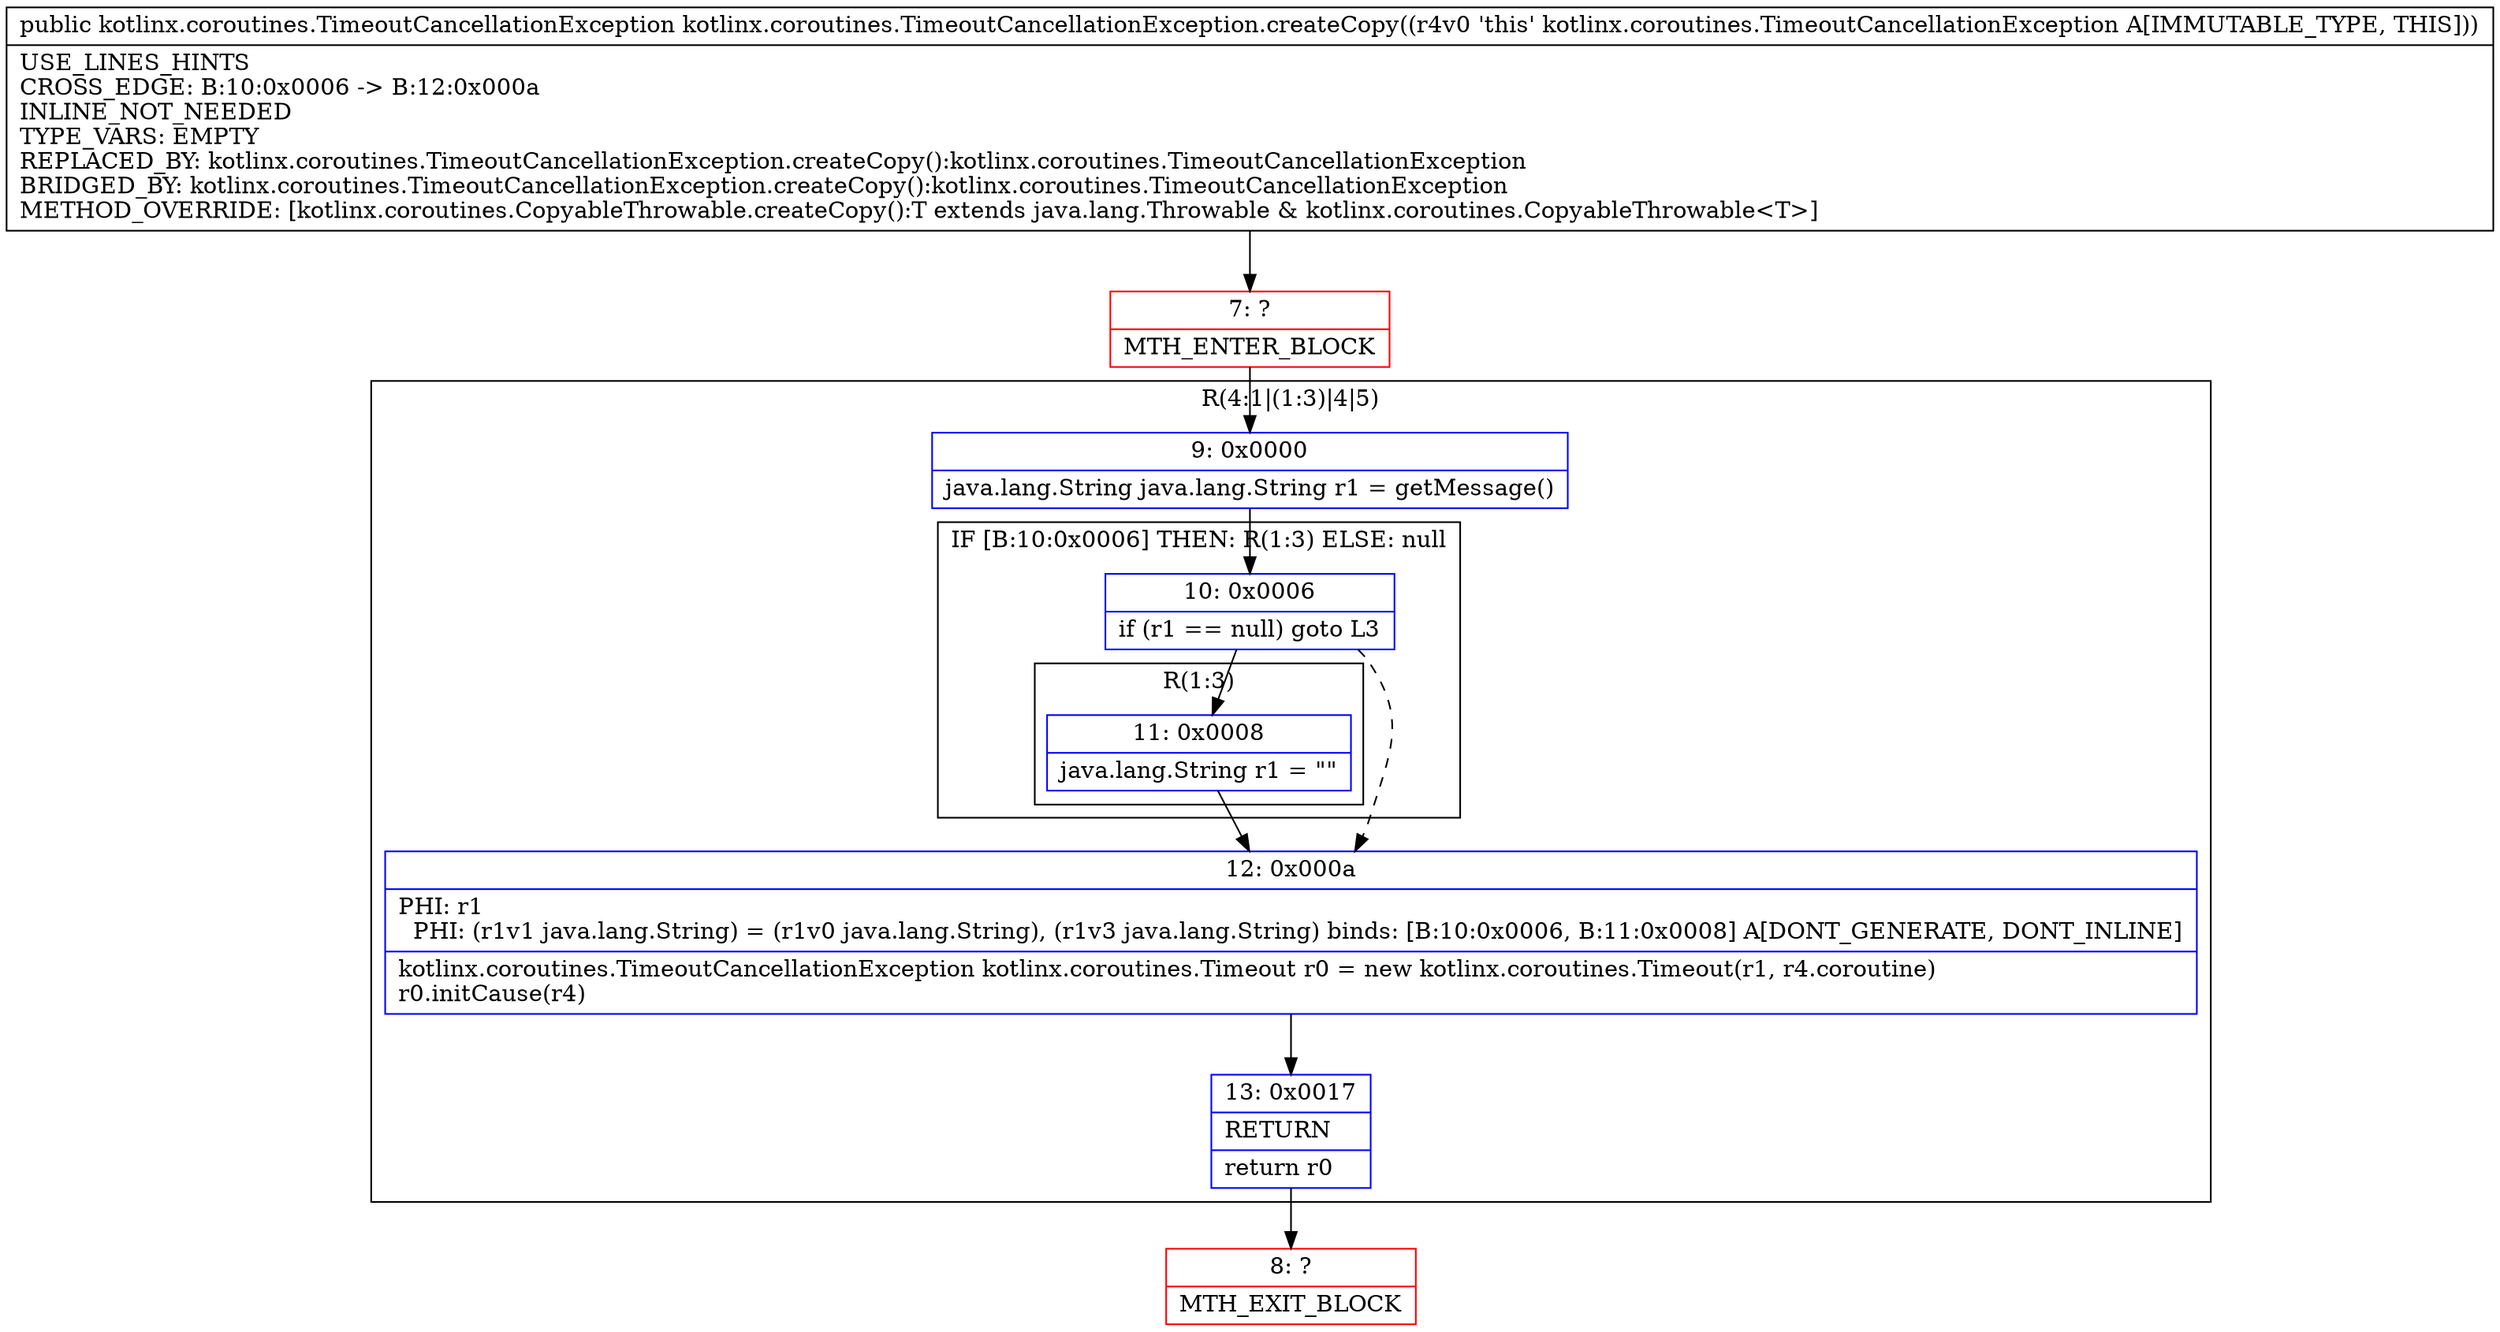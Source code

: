 digraph "CFG forkotlinx.coroutines.TimeoutCancellationException.createCopy()Lkotlinx\/coroutines\/TimeoutCancellationException;" {
subgraph cluster_Region_1244876053 {
label = "R(4:1|(1:3)|4|5)";
node [shape=record,color=blue];
Node_9 [shape=record,label="{9\:\ 0x0000|java.lang.String java.lang.String r1 = getMessage()\l}"];
subgraph cluster_IfRegion_1797272301 {
label = "IF [B:10:0x0006] THEN: R(1:3) ELSE: null";
node [shape=record,color=blue];
Node_10 [shape=record,label="{10\:\ 0x0006|if (r1 == null) goto L3\l}"];
subgraph cluster_Region_2118690402 {
label = "R(1:3)";
node [shape=record,color=blue];
Node_11 [shape=record,label="{11\:\ 0x0008|java.lang.String r1 = \"\"\l}"];
}
}
Node_12 [shape=record,label="{12\:\ 0x000a|PHI: r1 \l  PHI: (r1v1 java.lang.String) = (r1v0 java.lang.String), (r1v3 java.lang.String) binds: [B:10:0x0006, B:11:0x0008] A[DONT_GENERATE, DONT_INLINE]\l|kotlinx.coroutines.TimeoutCancellationException kotlinx.coroutines.Timeout r0 = new kotlinx.coroutines.Timeout(r1, r4.coroutine)\lr0.initCause(r4)\l}"];
Node_13 [shape=record,label="{13\:\ 0x0017|RETURN\l|return r0\l}"];
}
Node_7 [shape=record,color=red,label="{7\:\ ?|MTH_ENTER_BLOCK\l}"];
Node_8 [shape=record,color=red,label="{8\:\ ?|MTH_EXIT_BLOCK\l}"];
MethodNode[shape=record,label="{public kotlinx.coroutines.TimeoutCancellationException kotlinx.coroutines.TimeoutCancellationException.createCopy((r4v0 'this' kotlinx.coroutines.TimeoutCancellationException A[IMMUTABLE_TYPE, THIS]))  | USE_LINES_HINTS\lCROSS_EDGE: B:10:0x0006 \-\> B:12:0x000a\lINLINE_NOT_NEEDED\lTYPE_VARS: EMPTY\lREPLACED_BY: kotlinx.coroutines.TimeoutCancellationException.createCopy():kotlinx.coroutines.TimeoutCancellationException\lBRIDGED_BY: kotlinx.coroutines.TimeoutCancellationException.createCopy():kotlinx.coroutines.TimeoutCancellationException\lMETHOD_OVERRIDE: [kotlinx.coroutines.CopyableThrowable.createCopy():T extends java.lang.Throwable & kotlinx.coroutines.CopyableThrowable\<T\>]\l}"];
MethodNode -> Node_7;Node_9 -> Node_10;
Node_10 -> Node_11;
Node_10 -> Node_12[style=dashed];
Node_11 -> Node_12;
Node_12 -> Node_13;
Node_13 -> Node_8;
Node_7 -> Node_9;
}

